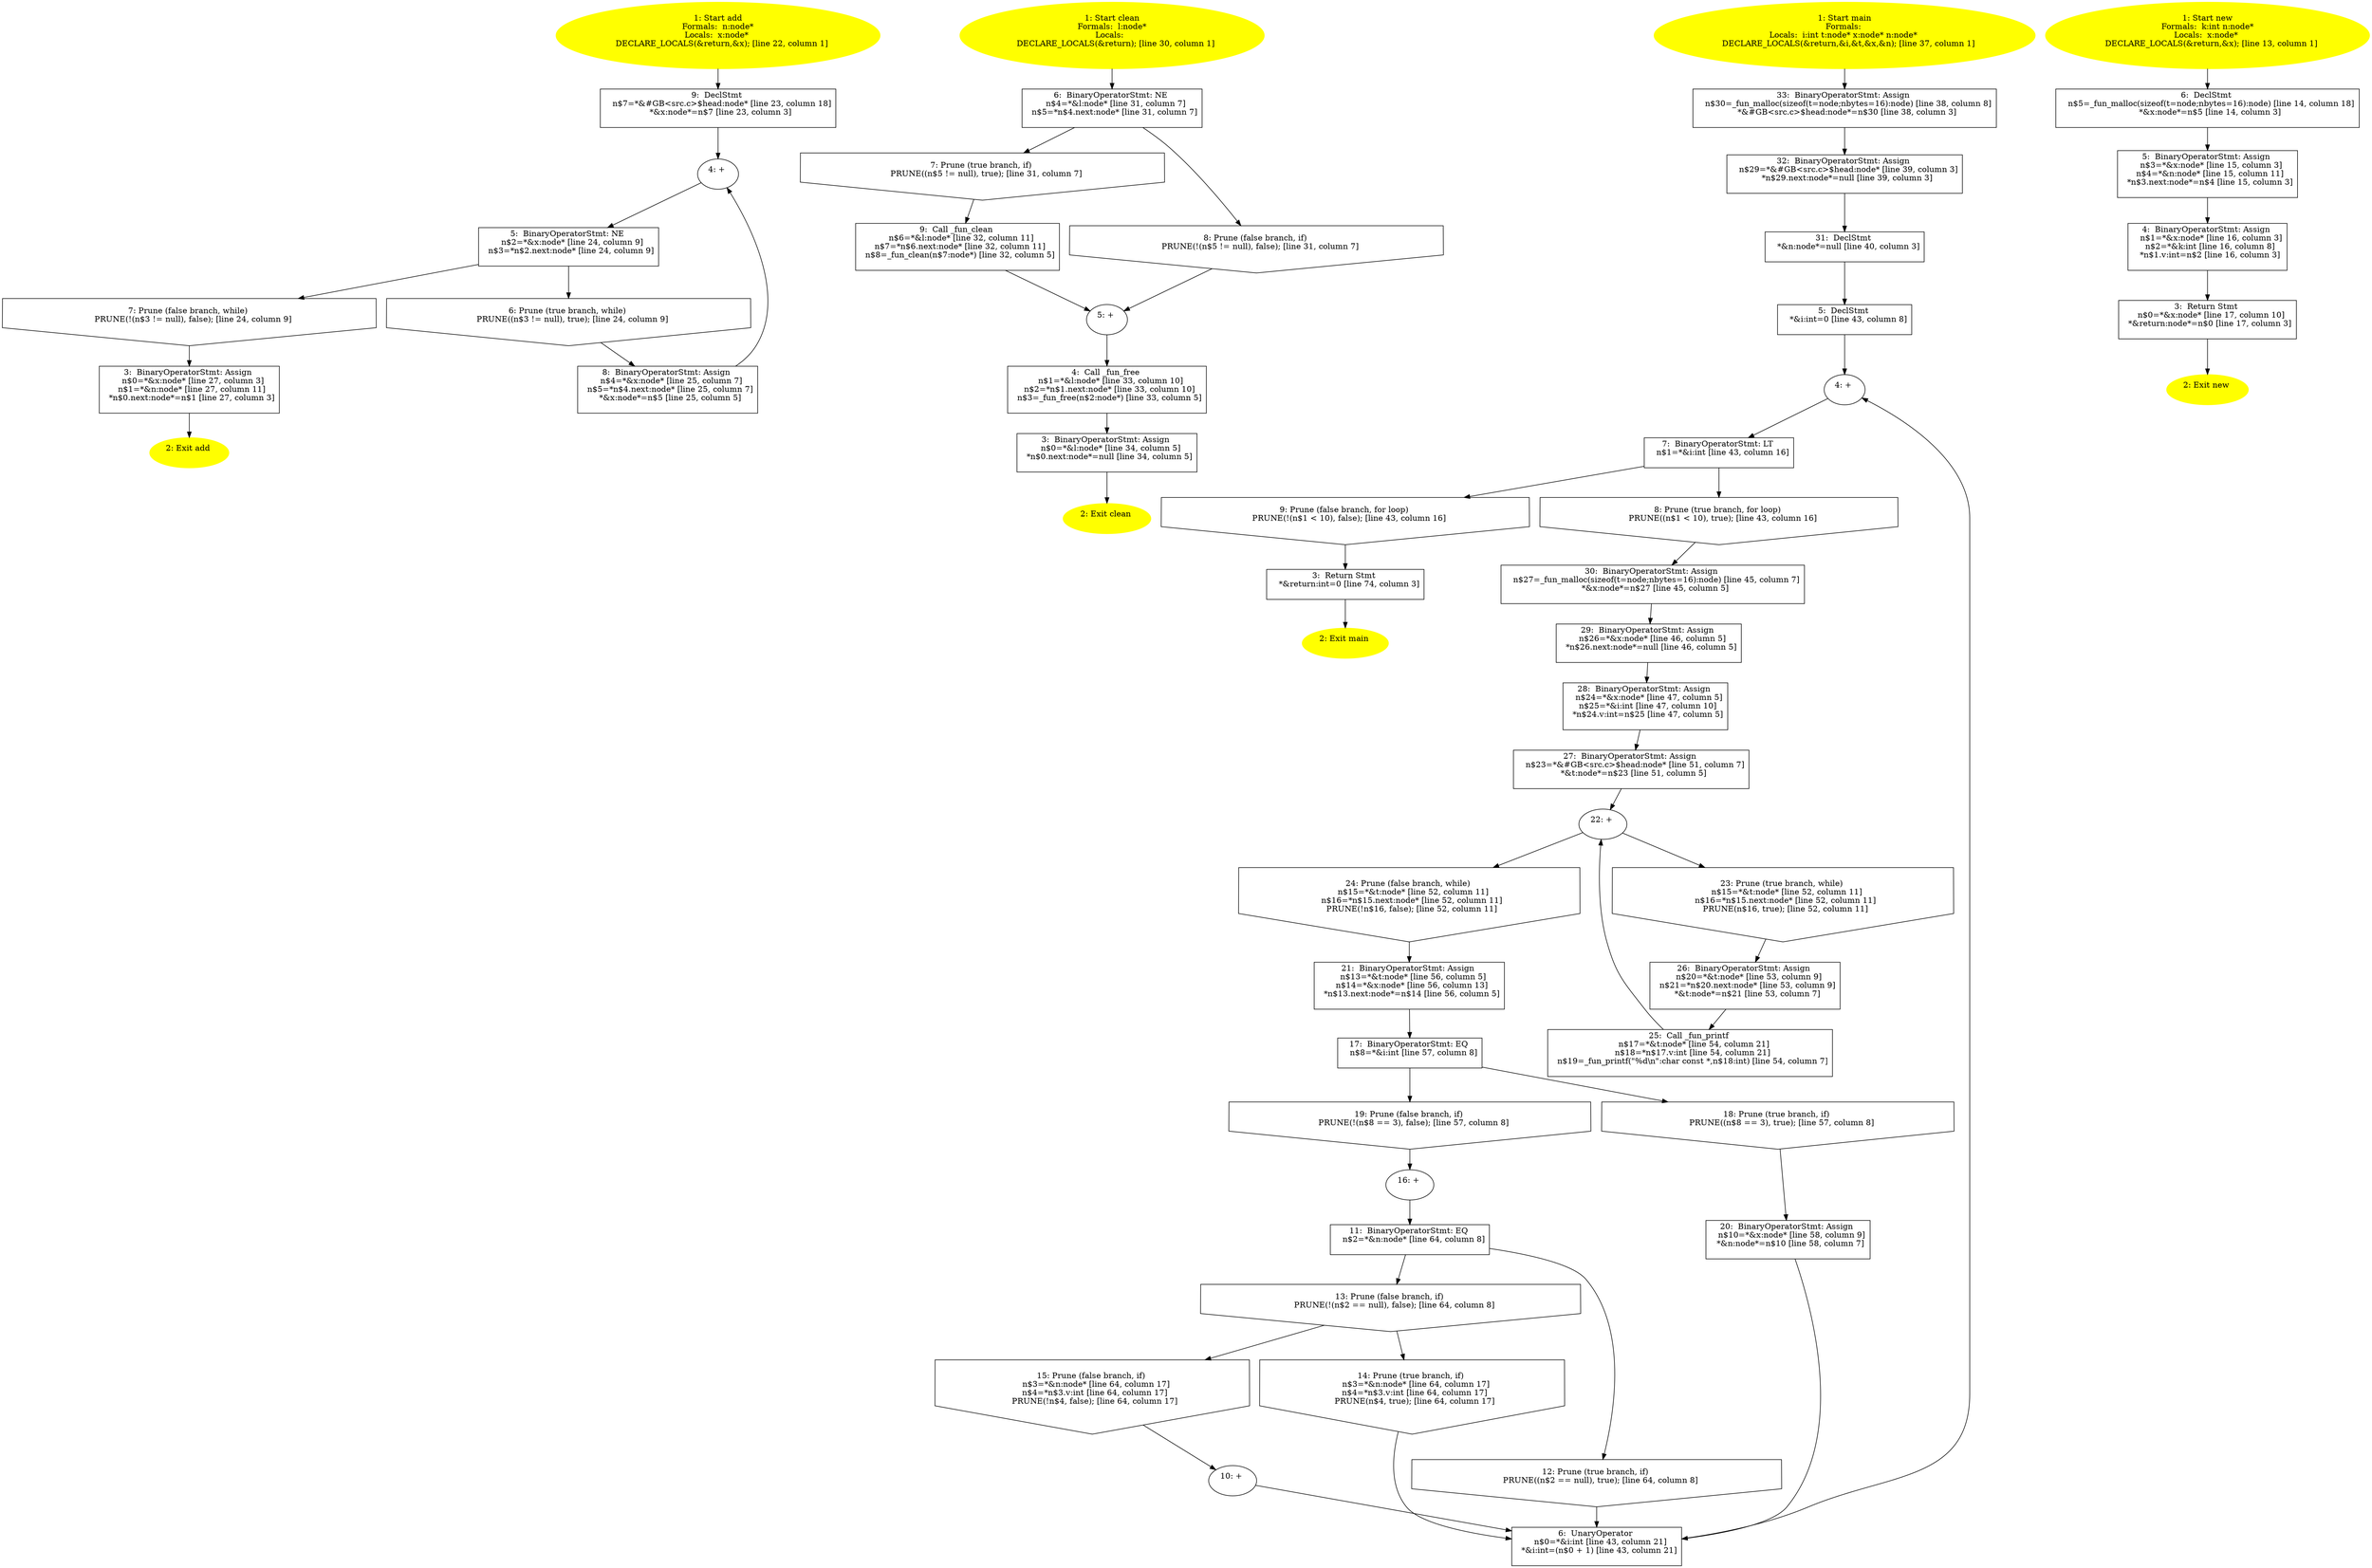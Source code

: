 /* @generated */
digraph cfg {
"add.34ec78fcc91ffb1e54cd85e4a0924332_1" [label="1: Start add\nFormals:  n:node*\nLocals:  x:node* \n   DECLARE_LOCALS(&return,&x); [line 22, column 1]\n " color=yellow style=filled]
	

	 "add.34ec78fcc91ffb1e54cd85e4a0924332_1" -> "add.34ec78fcc91ffb1e54cd85e4a0924332_9" ;
"add.34ec78fcc91ffb1e54cd85e4a0924332_2" [label="2: Exit add \n  " color=yellow style=filled]
	

"add.34ec78fcc91ffb1e54cd85e4a0924332_3" [label="3:  BinaryOperatorStmt: Assign \n   n$0=*&x:node* [line 27, column 3]\n  n$1=*&n:node* [line 27, column 11]\n  *n$0.next:node*=n$1 [line 27, column 3]\n " shape="box"]
	

	 "add.34ec78fcc91ffb1e54cd85e4a0924332_3" -> "add.34ec78fcc91ffb1e54cd85e4a0924332_2" ;
"add.34ec78fcc91ffb1e54cd85e4a0924332_4" [label="4: + \n  " ]
	

	 "add.34ec78fcc91ffb1e54cd85e4a0924332_4" -> "add.34ec78fcc91ffb1e54cd85e4a0924332_5" ;
"add.34ec78fcc91ffb1e54cd85e4a0924332_5" [label="5:  BinaryOperatorStmt: NE \n   n$2=*&x:node* [line 24, column 9]\n  n$3=*n$2.next:node* [line 24, column 9]\n " shape="box"]
	

	 "add.34ec78fcc91ffb1e54cd85e4a0924332_5" -> "add.34ec78fcc91ffb1e54cd85e4a0924332_6" ;
	 "add.34ec78fcc91ffb1e54cd85e4a0924332_5" -> "add.34ec78fcc91ffb1e54cd85e4a0924332_7" ;
"add.34ec78fcc91ffb1e54cd85e4a0924332_6" [label="6: Prune (true branch, while) \n   PRUNE((n$3 != null), true); [line 24, column 9]\n " shape="invhouse"]
	

	 "add.34ec78fcc91ffb1e54cd85e4a0924332_6" -> "add.34ec78fcc91ffb1e54cd85e4a0924332_8" ;
"add.34ec78fcc91ffb1e54cd85e4a0924332_7" [label="7: Prune (false branch, while) \n   PRUNE(!(n$3 != null), false); [line 24, column 9]\n " shape="invhouse"]
	

	 "add.34ec78fcc91ffb1e54cd85e4a0924332_7" -> "add.34ec78fcc91ffb1e54cd85e4a0924332_3" ;
"add.34ec78fcc91ffb1e54cd85e4a0924332_8" [label="8:  BinaryOperatorStmt: Assign \n   n$4=*&x:node* [line 25, column 7]\n  n$5=*n$4.next:node* [line 25, column 7]\n  *&x:node*=n$5 [line 25, column 5]\n " shape="box"]
	

	 "add.34ec78fcc91ffb1e54cd85e4a0924332_8" -> "add.34ec78fcc91ffb1e54cd85e4a0924332_4" ;
"add.34ec78fcc91ffb1e54cd85e4a0924332_9" [label="9:  DeclStmt \n   n$7=*&#GB<src.c>$head:node* [line 23, column 18]\n  *&x:node*=n$7 [line 23, column 3]\n " shape="box"]
	

	 "add.34ec78fcc91ffb1e54cd85e4a0924332_9" -> "add.34ec78fcc91ffb1e54cd85e4a0924332_4" ;
"clean.123402c04dcfb6625f688f771a5fc05d_1" [label="1: Start clean\nFormals:  l:node*\nLocals:  \n   DECLARE_LOCALS(&return); [line 30, column 1]\n " color=yellow style=filled]
	

	 "clean.123402c04dcfb6625f688f771a5fc05d_1" -> "clean.123402c04dcfb6625f688f771a5fc05d_6" ;
"clean.123402c04dcfb6625f688f771a5fc05d_2" [label="2: Exit clean \n  " color=yellow style=filled]
	

"clean.123402c04dcfb6625f688f771a5fc05d_3" [label="3:  BinaryOperatorStmt: Assign \n   n$0=*&l:node* [line 34, column 5]\n  *n$0.next:node*=null [line 34, column 5]\n " shape="box"]
	

	 "clean.123402c04dcfb6625f688f771a5fc05d_3" -> "clean.123402c04dcfb6625f688f771a5fc05d_2" ;
"clean.123402c04dcfb6625f688f771a5fc05d_4" [label="4:  Call _fun_free \n   n$1=*&l:node* [line 33, column 10]\n  n$2=*n$1.next:node* [line 33, column 10]\n  n$3=_fun_free(n$2:node*) [line 33, column 5]\n " shape="box"]
	

	 "clean.123402c04dcfb6625f688f771a5fc05d_4" -> "clean.123402c04dcfb6625f688f771a5fc05d_3" ;
"clean.123402c04dcfb6625f688f771a5fc05d_5" [label="5: + \n  " ]
	

	 "clean.123402c04dcfb6625f688f771a5fc05d_5" -> "clean.123402c04dcfb6625f688f771a5fc05d_4" ;
"clean.123402c04dcfb6625f688f771a5fc05d_6" [label="6:  BinaryOperatorStmt: NE \n   n$4=*&l:node* [line 31, column 7]\n  n$5=*n$4.next:node* [line 31, column 7]\n " shape="box"]
	

	 "clean.123402c04dcfb6625f688f771a5fc05d_6" -> "clean.123402c04dcfb6625f688f771a5fc05d_7" ;
	 "clean.123402c04dcfb6625f688f771a5fc05d_6" -> "clean.123402c04dcfb6625f688f771a5fc05d_8" ;
"clean.123402c04dcfb6625f688f771a5fc05d_7" [label="7: Prune (true branch, if) \n   PRUNE((n$5 != null), true); [line 31, column 7]\n " shape="invhouse"]
	

	 "clean.123402c04dcfb6625f688f771a5fc05d_7" -> "clean.123402c04dcfb6625f688f771a5fc05d_9" ;
"clean.123402c04dcfb6625f688f771a5fc05d_8" [label="8: Prune (false branch, if) \n   PRUNE(!(n$5 != null), false); [line 31, column 7]\n " shape="invhouse"]
	

	 "clean.123402c04dcfb6625f688f771a5fc05d_8" -> "clean.123402c04dcfb6625f688f771a5fc05d_5" ;
"clean.123402c04dcfb6625f688f771a5fc05d_9" [label="9:  Call _fun_clean \n   n$6=*&l:node* [line 32, column 11]\n  n$7=*n$6.next:node* [line 32, column 11]\n  n$8=_fun_clean(n$7:node*) [line 32, column 5]\n " shape="box"]
	

	 "clean.123402c04dcfb6625f688f771a5fc05d_9" -> "clean.123402c04dcfb6625f688f771a5fc05d_5" ;
"main.fad58de7366495db4650cfefac2fcd61_1" [label="1: Start main\nFormals: \nLocals:  i:int t:node* x:node* n:node* \n   DECLARE_LOCALS(&return,&i,&t,&x,&n); [line 37, column 1]\n " color=yellow style=filled]
	

	 "main.fad58de7366495db4650cfefac2fcd61_1" -> "main.fad58de7366495db4650cfefac2fcd61_33" ;
"main.fad58de7366495db4650cfefac2fcd61_2" [label="2: Exit main \n  " color=yellow style=filled]
	

"main.fad58de7366495db4650cfefac2fcd61_3" [label="3:  Return Stmt \n   *&return:int=0 [line 74, column 3]\n " shape="box"]
	

	 "main.fad58de7366495db4650cfefac2fcd61_3" -> "main.fad58de7366495db4650cfefac2fcd61_2" ;
"main.fad58de7366495db4650cfefac2fcd61_4" [label="4: + \n  " ]
	

	 "main.fad58de7366495db4650cfefac2fcd61_4" -> "main.fad58de7366495db4650cfefac2fcd61_7" ;
"main.fad58de7366495db4650cfefac2fcd61_5" [label="5:  DeclStmt \n   *&i:int=0 [line 43, column 8]\n " shape="box"]
	

	 "main.fad58de7366495db4650cfefac2fcd61_5" -> "main.fad58de7366495db4650cfefac2fcd61_4" ;
"main.fad58de7366495db4650cfefac2fcd61_6" [label="6:  UnaryOperator \n   n$0=*&i:int [line 43, column 21]\n  *&i:int=(n$0 + 1) [line 43, column 21]\n " shape="box"]
	

	 "main.fad58de7366495db4650cfefac2fcd61_6" -> "main.fad58de7366495db4650cfefac2fcd61_4" ;
"main.fad58de7366495db4650cfefac2fcd61_7" [label="7:  BinaryOperatorStmt: LT \n   n$1=*&i:int [line 43, column 16]\n " shape="box"]
	

	 "main.fad58de7366495db4650cfefac2fcd61_7" -> "main.fad58de7366495db4650cfefac2fcd61_8" ;
	 "main.fad58de7366495db4650cfefac2fcd61_7" -> "main.fad58de7366495db4650cfefac2fcd61_9" ;
"main.fad58de7366495db4650cfefac2fcd61_8" [label="8: Prune (true branch, for loop) \n   PRUNE((n$1 < 10), true); [line 43, column 16]\n " shape="invhouse"]
	

	 "main.fad58de7366495db4650cfefac2fcd61_8" -> "main.fad58de7366495db4650cfefac2fcd61_30" ;
"main.fad58de7366495db4650cfefac2fcd61_9" [label="9: Prune (false branch, for loop) \n   PRUNE(!(n$1 < 10), false); [line 43, column 16]\n " shape="invhouse"]
	

	 "main.fad58de7366495db4650cfefac2fcd61_9" -> "main.fad58de7366495db4650cfefac2fcd61_3" ;
"main.fad58de7366495db4650cfefac2fcd61_10" [label="10: + \n  " ]
	

	 "main.fad58de7366495db4650cfefac2fcd61_10" -> "main.fad58de7366495db4650cfefac2fcd61_6" ;
"main.fad58de7366495db4650cfefac2fcd61_11" [label="11:  BinaryOperatorStmt: EQ \n   n$2=*&n:node* [line 64, column 8]\n " shape="box"]
	

	 "main.fad58de7366495db4650cfefac2fcd61_11" -> "main.fad58de7366495db4650cfefac2fcd61_12" ;
	 "main.fad58de7366495db4650cfefac2fcd61_11" -> "main.fad58de7366495db4650cfefac2fcd61_13" ;
"main.fad58de7366495db4650cfefac2fcd61_12" [label="12: Prune (true branch, if) \n   PRUNE((n$2 == null), true); [line 64, column 8]\n " shape="invhouse"]
	

	 "main.fad58de7366495db4650cfefac2fcd61_12" -> "main.fad58de7366495db4650cfefac2fcd61_6" ;
"main.fad58de7366495db4650cfefac2fcd61_13" [label="13: Prune (false branch, if) \n   PRUNE(!(n$2 == null), false); [line 64, column 8]\n " shape="invhouse"]
	

	 "main.fad58de7366495db4650cfefac2fcd61_13" -> "main.fad58de7366495db4650cfefac2fcd61_14" ;
	 "main.fad58de7366495db4650cfefac2fcd61_13" -> "main.fad58de7366495db4650cfefac2fcd61_15" ;
"main.fad58de7366495db4650cfefac2fcd61_14" [label="14: Prune (true branch, if) \n   n$3=*&n:node* [line 64, column 17]\n  n$4=*n$3.v:int [line 64, column 17]\n  PRUNE(n$4, true); [line 64, column 17]\n " shape="invhouse"]
	

	 "main.fad58de7366495db4650cfefac2fcd61_14" -> "main.fad58de7366495db4650cfefac2fcd61_6" ;
"main.fad58de7366495db4650cfefac2fcd61_15" [label="15: Prune (false branch, if) \n   n$3=*&n:node* [line 64, column 17]\n  n$4=*n$3.v:int [line 64, column 17]\n  PRUNE(!n$4, false); [line 64, column 17]\n " shape="invhouse"]
	

	 "main.fad58de7366495db4650cfefac2fcd61_15" -> "main.fad58de7366495db4650cfefac2fcd61_10" ;
"main.fad58de7366495db4650cfefac2fcd61_16" [label="16: + \n  " ]
	

	 "main.fad58de7366495db4650cfefac2fcd61_16" -> "main.fad58de7366495db4650cfefac2fcd61_11" ;
"main.fad58de7366495db4650cfefac2fcd61_17" [label="17:  BinaryOperatorStmt: EQ \n   n$8=*&i:int [line 57, column 8]\n " shape="box"]
	

	 "main.fad58de7366495db4650cfefac2fcd61_17" -> "main.fad58de7366495db4650cfefac2fcd61_18" ;
	 "main.fad58de7366495db4650cfefac2fcd61_17" -> "main.fad58de7366495db4650cfefac2fcd61_19" ;
"main.fad58de7366495db4650cfefac2fcd61_18" [label="18: Prune (true branch, if) \n   PRUNE((n$8 == 3), true); [line 57, column 8]\n " shape="invhouse"]
	

	 "main.fad58de7366495db4650cfefac2fcd61_18" -> "main.fad58de7366495db4650cfefac2fcd61_20" ;
"main.fad58de7366495db4650cfefac2fcd61_19" [label="19: Prune (false branch, if) \n   PRUNE(!(n$8 == 3), false); [line 57, column 8]\n " shape="invhouse"]
	

	 "main.fad58de7366495db4650cfefac2fcd61_19" -> "main.fad58de7366495db4650cfefac2fcd61_16" ;
"main.fad58de7366495db4650cfefac2fcd61_20" [label="20:  BinaryOperatorStmt: Assign \n   n$10=*&x:node* [line 58, column 9]\n  *&n:node*=n$10 [line 58, column 7]\n " shape="box"]
	

	 "main.fad58de7366495db4650cfefac2fcd61_20" -> "main.fad58de7366495db4650cfefac2fcd61_6" ;
"main.fad58de7366495db4650cfefac2fcd61_21" [label="21:  BinaryOperatorStmt: Assign \n   n$13=*&t:node* [line 56, column 5]\n  n$14=*&x:node* [line 56, column 13]\n  *n$13.next:node*=n$14 [line 56, column 5]\n " shape="box"]
	

	 "main.fad58de7366495db4650cfefac2fcd61_21" -> "main.fad58de7366495db4650cfefac2fcd61_17" ;
"main.fad58de7366495db4650cfefac2fcd61_22" [label="22: + \n  " ]
	

	 "main.fad58de7366495db4650cfefac2fcd61_22" -> "main.fad58de7366495db4650cfefac2fcd61_23" ;
	 "main.fad58de7366495db4650cfefac2fcd61_22" -> "main.fad58de7366495db4650cfefac2fcd61_24" ;
"main.fad58de7366495db4650cfefac2fcd61_23" [label="23: Prune (true branch, while) \n   n$15=*&t:node* [line 52, column 11]\n  n$16=*n$15.next:node* [line 52, column 11]\n  PRUNE(n$16, true); [line 52, column 11]\n " shape="invhouse"]
	

	 "main.fad58de7366495db4650cfefac2fcd61_23" -> "main.fad58de7366495db4650cfefac2fcd61_26" ;
"main.fad58de7366495db4650cfefac2fcd61_24" [label="24: Prune (false branch, while) \n   n$15=*&t:node* [line 52, column 11]\n  n$16=*n$15.next:node* [line 52, column 11]\n  PRUNE(!n$16, false); [line 52, column 11]\n " shape="invhouse"]
	

	 "main.fad58de7366495db4650cfefac2fcd61_24" -> "main.fad58de7366495db4650cfefac2fcd61_21" ;
"main.fad58de7366495db4650cfefac2fcd61_25" [label="25:  Call _fun_printf \n   n$17=*&t:node* [line 54, column 21]\n  n$18=*n$17.v:int [line 54, column 21]\n  n$19=_fun_printf(\"%d\\n\":char const *,n$18:int) [line 54, column 7]\n " shape="box"]
	

	 "main.fad58de7366495db4650cfefac2fcd61_25" -> "main.fad58de7366495db4650cfefac2fcd61_22" ;
"main.fad58de7366495db4650cfefac2fcd61_26" [label="26:  BinaryOperatorStmt: Assign \n   n$20=*&t:node* [line 53, column 9]\n  n$21=*n$20.next:node* [line 53, column 9]\n  *&t:node*=n$21 [line 53, column 7]\n " shape="box"]
	

	 "main.fad58de7366495db4650cfefac2fcd61_26" -> "main.fad58de7366495db4650cfefac2fcd61_25" ;
"main.fad58de7366495db4650cfefac2fcd61_27" [label="27:  BinaryOperatorStmt: Assign \n   n$23=*&#GB<src.c>$head:node* [line 51, column 7]\n  *&t:node*=n$23 [line 51, column 5]\n " shape="box"]
	

	 "main.fad58de7366495db4650cfefac2fcd61_27" -> "main.fad58de7366495db4650cfefac2fcd61_22" ;
"main.fad58de7366495db4650cfefac2fcd61_28" [label="28:  BinaryOperatorStmt: Assign \n   n$24=*&x:node* [line 47, column 5]\n  n$25=*&i:int [line 47, column 10]\n  *n$24.v:int=n$25 [line 47, column 5]\n " shape="box"]
	

	 "main.fad58de7366495db4650cfefac2fcd61_28" -> "main.fad58de7366495db4650cfefac2fcd61_27" ;
"main.fad58de7366495db4650cfefac2fcd61_29" [label="29:  BinaryOperatorStmt: Assign \n   n$26=*&x:node* [line 46, column 5]\n  *n$26.next:node*=null [line 46, column 5]\n " shape="box"]
	

	 "main.fad58de7366495db4650cfefac2fcd61_29" -> "main.fad58de7366495db4650cfefac2fcd61_28" ;
"main.fad58de7366495db4650cfefac2fcd61_30" [label="30:  BinaryOperatorStmt: Assign \n   n$27=_fun_malloc(sizeof(t=node;nbytes=16):node) [line 45, column 7]\n  *&x:node*=n$27 [line 45, column 5]\n " shape="box"]
	

	 "main.fad58de7366495db4650cfefac2fcd61_30" -> "main.fad58de7366495db4650cfefac2fcd61_29" ;
"main.fad58de7366495db4650cfefac2fcd61_31" [label="31:  DeclStmt \n   *&n:node*=null [line 40, column 3]\n " shape="box"]
	

	 "main.fad58de7366495db4650cfefac2fcd61_31" -> "main.fad58de7366495db4650cfefac2fcd61_5" ;
"main.fad58de7366495db4650cfefac2fcd61_32" [label="32:  BinaryOperatorStmt: Assign \n   n$29=*&#GB<src.c>$head:node* [line 39, column 3]\n  *n$29.next:node*=null [line 39, column 3]\n " shape="box"]
	

	 "main.fad58de7366495db4650cfefac2fcd61_32" -> "main.fad58de7366495db4650cfefac2fcd61_31" ;
"main.fad58de7366495db4650cfefac2fcd61_33" [label="33:  BinaryOperatorStmt: Assign \n   n$30=_fun_malloc(sizeof(t=node;nbytes=16):node) [line 38, column 8]\n  *&#GB<src.c>$head:node*=n$30 [line 38, column 3]\n " shape="box"]
	

	 "main.fad58de7366495db4650cfefac2fcd61_33" -> "main.fad58de7366495db4650cfefac2fcd61_32" ;
"new.22af645d1859cb5ca6da0c484f1f37ea_1" [label="1: Start new\nFormals:  k:int n:node*\nLocals:  x:node* \n   DECLARE_LOCALS(&return,&x); [line 13, column 1]\n " color=yellow style=filled]
	

	 "new.22af645d1859cb5ca6da0c484f1f37ea_1" -> "new.22af645d1859cb5ca6da0c484f1f37ea_6" ;
"new.22af645d1859cb5ca6da0c484f1f37ea_2" [label="2: Exit new \n  " color=yellow style=filled]
	

"new.22af645d1859cb5ca6da0c484f1f37ea_3" [label="3:  Return Stmt \n   n$0=*&x:node* [line 17, column 10]\n  *&return:node*=n$0 [line 17, column 3]\n " shape="box"]
	

	 "new.22af645d1859cb5ca6da0c484f1f37ea_3" -> "new.22af645d1859cb5ca6da0c484f1f37ea_2" ;
"new.22af645d1859cb5ca6da0c484f1f37ea_4" [label="4:  BinaryOperatorStmt: Assign \n   n$1=*&x:node* [line 16, column 3]\n  n$2=*&k:int [line 16, column 8]\n  *n$1.v:int=n$2 [line 16, column 3]\n " shape="box"]
	

	 "new.22af645d1859cb5ca6da0c484f1f37ea_4" -> "new.22af645d1859cb5ca6da0c484f1f37ea_3" ;
"new.22af645d1859cb5ca6da0c484f1f37ea_5" [label="5:  BinaryOperatorStmt: Assign \n   n$3=*&x:node* [line 15, column 3]\n  n$4=*&n:node* [line 15, column 11]\n  *n$3.next:node*=n$4 [line 15, column 3]\n " shape="box"]
	

	 "new.22af645d1859cb5ca6da0c484f1f37ea_5" -> "new.22af645d1859cb5ca6da0c484f1f37ea_4" ;
"new.22af645d1859cb5ca6da0c484f1f37ea_6" [label="6:  DeclStmt \n   n$5=_fun_malloc(sizeof(t=node;nbytes=16):node) [line 14, column 18]\n  *&x:node*=n$5 [line 14, column 3]\n " shape="box"]
	

	 "new.22af645d1859cb5ca6da0c484f1f37ea_6" -> "new.22af645d1859cb5ca6da0c484f1f37ea_5" ;
}
